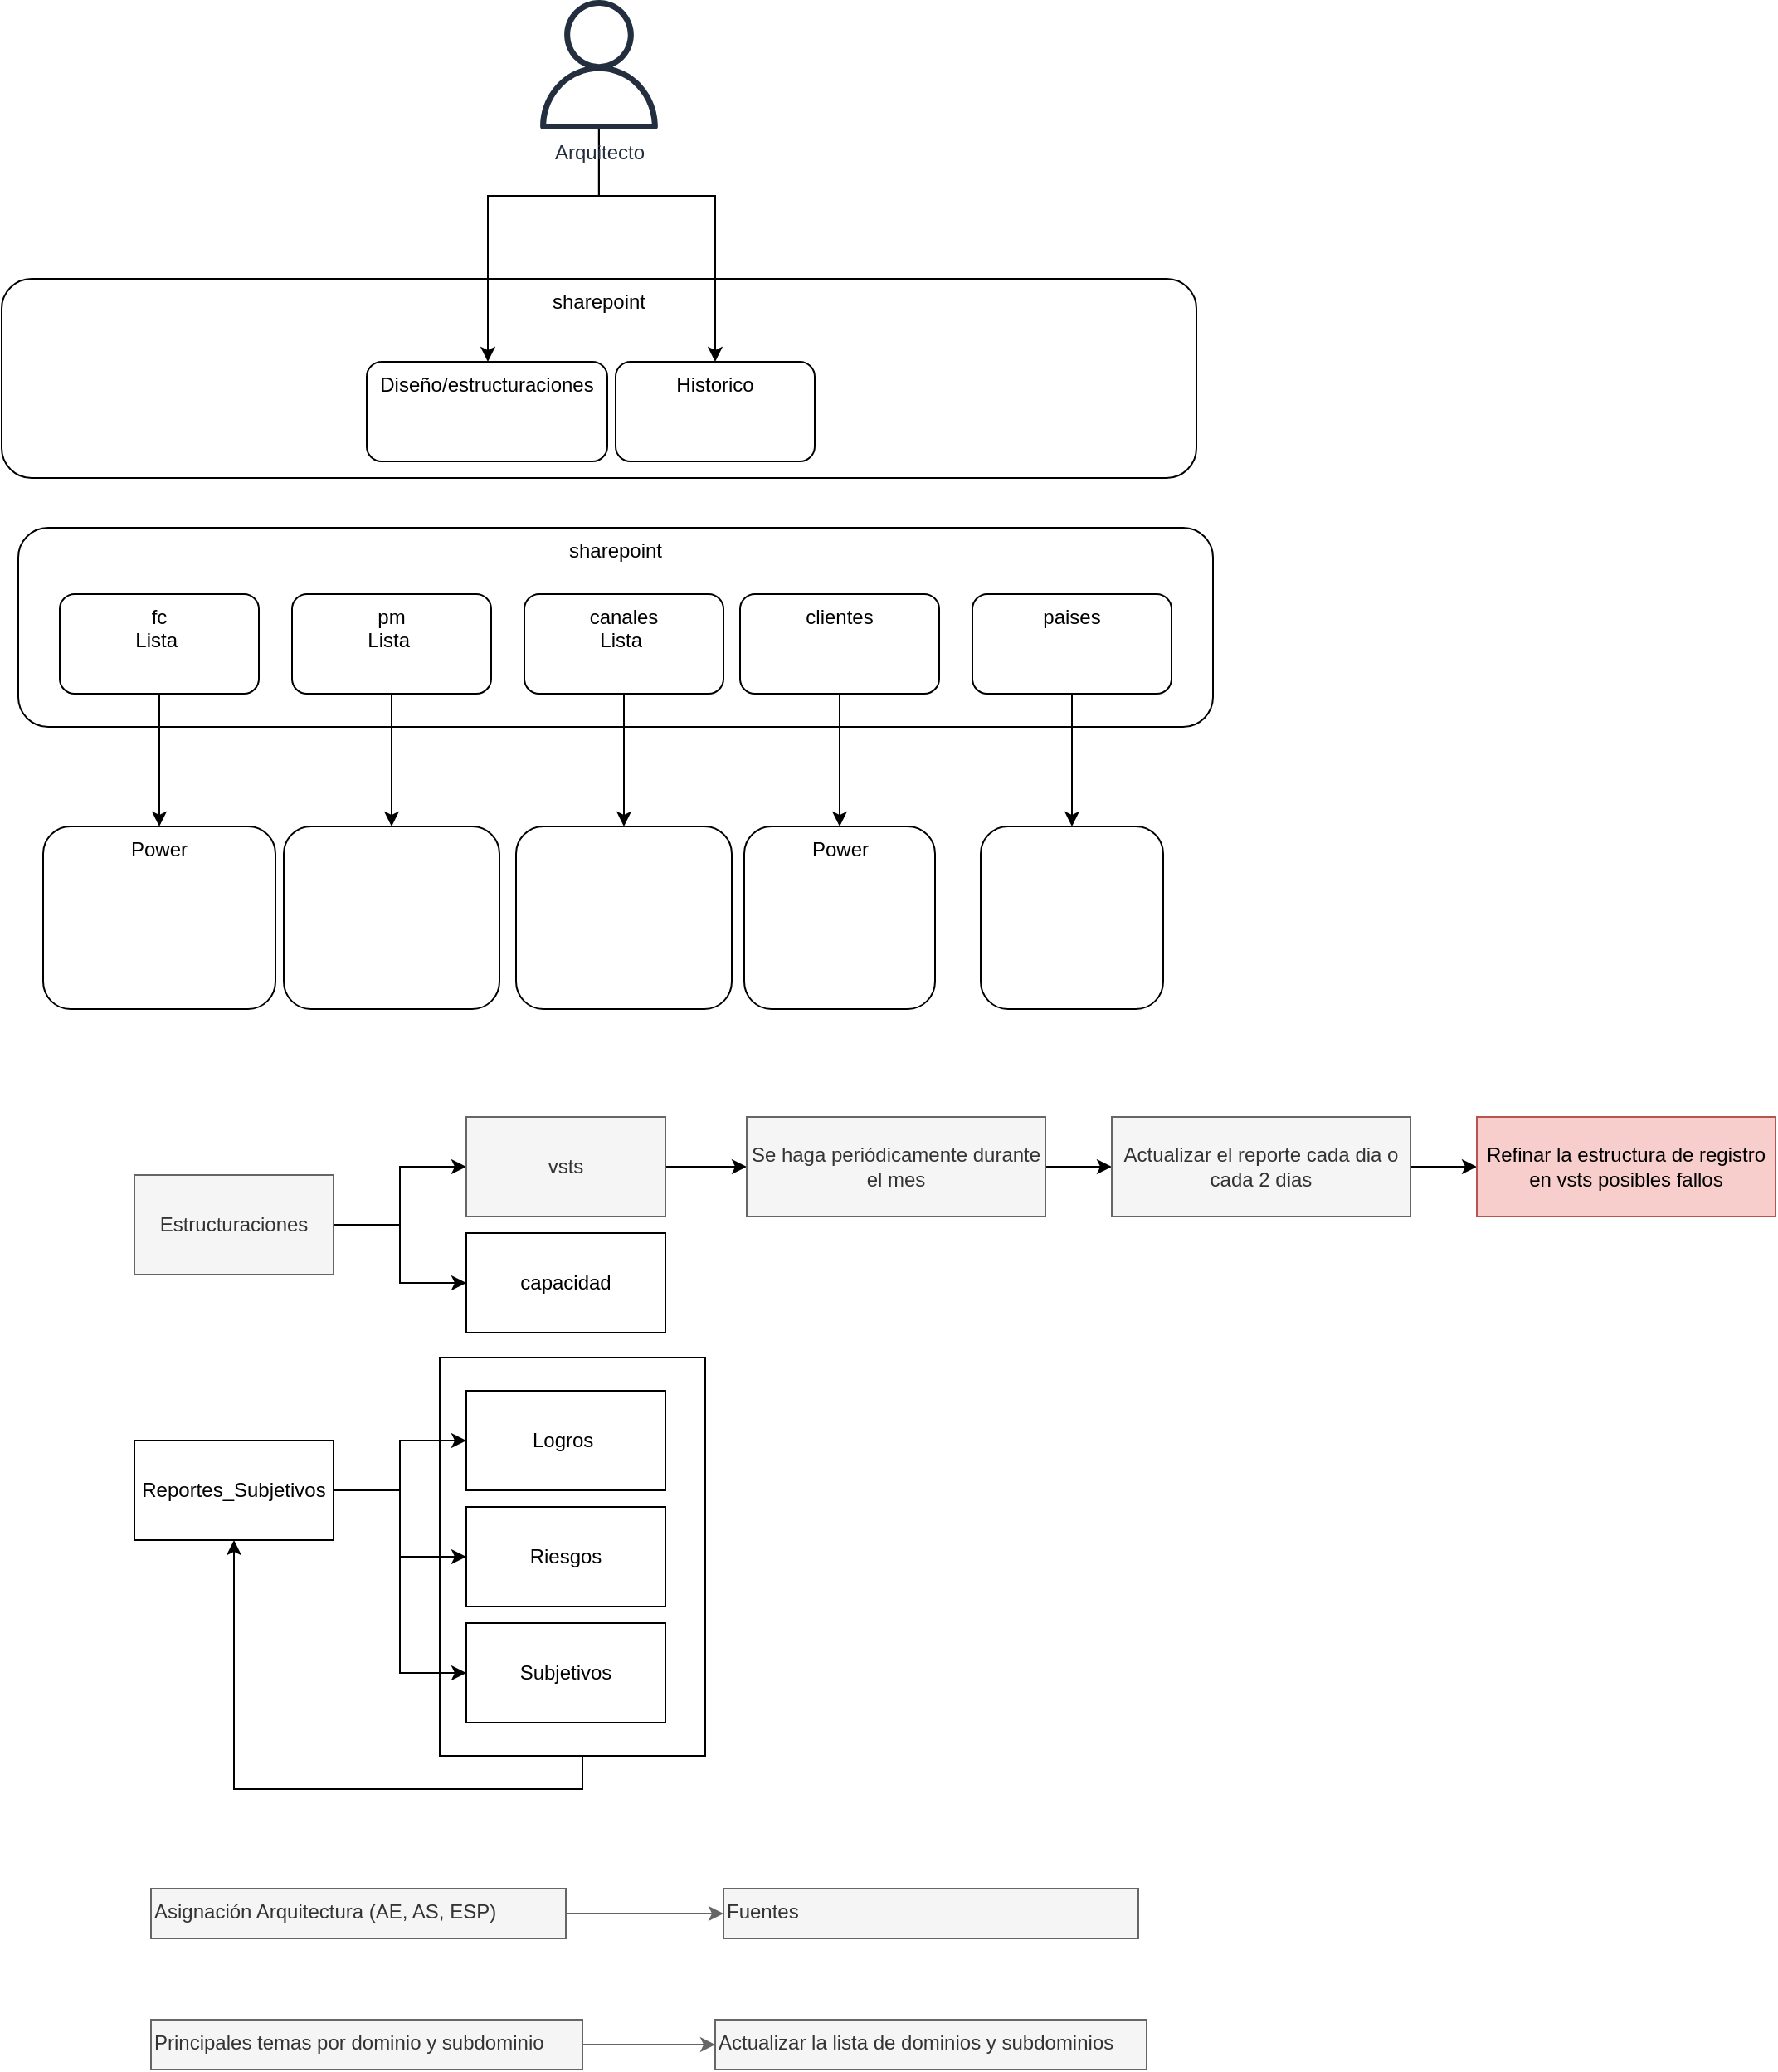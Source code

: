 <mxfile version="15.2.9" type="github"><diagram id="ZHWuaVDECsfV0hopP5iY" name="Arquitectura Virtual de bancolombia."><mxGraphModel dx="868" dy="1562" grid="1" gridSize="10" guides="1" tooltips="1" connect="1" arrows="1" fold="1" page="1" pageScale="1" pageWidth="827" pageHeight="1169" math="0" shadow="0"><root><mxCell id="D10ylvzGhHJVIzf4crUD-0"/><mxCell id="D10ylvzGhHJVIzf4crUD-1" parent="D10ylvzGhHJVIzf4crUD-0"/><mxCell id="dT7-VY1vDXMHIGkb9SNg-14" style="edgeStyle=orthogonalEdgeStyle;rounded=0;orthogonalLoop=1;jettySize=auto;html=1;entryX=0.5;entryY=1;entryDx=0;entryDy=0;" parent="D10ylvzGhHJVIzf4crUD-1" source="dT7-VY1vDXMHIGkb9SNg-13" target="dT7-VY1vDXMHIGkb9SNg-5" edge="1"><mxGeometry relative="1" as="geometry"><Array as="points"><mxPoint x="500" y="1000"/><mxPoint x="290" y="1000"/></Array></mxGeometry></mxCell><mxCell id="dT7-VY1vDXMHIGkb9SNg-13" value="" style="rounded=0;whiteSpace=wrap;html=1;" parent="D10ylvzGhHJVIzf4crUD-1" vertex="1"><mxGeometry x="414" y="740" width="160" height="240" as="geometry"/></mxCell><mxCell id="yxuDWpT4EwdMqw3Gfy8g-13" value="sharepoint" style="rounded=1;whiteSpace=wrap;html=1;horizontal=1;verticalAlign=top;" parent="D10ylvzGhHJVIzf4crUD-1" vertex="1"><mxGeometry x="160" y="240" width="720" height="120" as="geometry"/></mxCell><mxCell id="yxuDWpT4EwdMqw3Gfy8g-0" value="sharepoint" style="rounded=1;whiteSpace=wrap;html=1;horizontal=1;verticalAlign=top;" parent="D10ylvzGhHJVIzf4crUD-1" vertex="1"><mxGeometry x="150" y="90" width="720" height="120" as="geometry"/></mxCell><mxCell id="yxuDWpT4EwdMqw3Gfy8g-23" style="edgeStyle=orthogonalEdgeStyle;rounded=0;orthogonalLoop=1;jettySize=auto;html=1;" parent="D10ylvzGhHJVIzf4crUD-1" source="yxuDWpT4EwdMqw3Gfy8g-1" target="yxuDWpT4EwdMqw3Gfy8g-17" edge="1"><mxGeometry relative="1" as="geometry"/></mxCell><mxCell id="yxuDWpT4EwdMqw3Gfy8g-1" value="fc&lt;br&gt;Lista&amp;nbsp;" style="rounded=1;whiteSpace=wrap;html=1;verticalAlign=top;" parent="D10ylvzGhHJVIzf4crUD-1" vertex="1"><mxGeometry x="185" y="280" width="120" height="60" as="geometry"/></mxCell><mxCell id="yxuDWpT4EwdMqw3Gfy8g-30" style="edgeStyle=orthogonalEdgeStyle;rounded=0;orthogonalLoop=1;jettySize=auto;html=1;" parent="D10ylvzGhHJVIzf4crUD-1" source="yxuDWpT4EwdMqw3Gfy8g-2" target="yxuDWpT4EwdMqw3Gfy8g-27" edge="1"><mxGeometry relative="1" as="geometry"/></mxCell><mxCell id="yxuDWpT4EwdMqw3Gfy8g-2" value="paises" style="rounded=1;whiteSpace=wrap;html=1;verticalAlign=top;" parent="D10ylvzGhHJVIzf4crUD-1" vertex="1"><mxGeometry x="735" y="280" width="120" height="60" as="geometry"/></mxCell><mxCell id="yxuDWpT4EwdMqw3Gfy8g-29" style="edgeStyle=orthogonalEdgeStyle;rounded=0;orthogonalLoop=1;jettySize=auto;html=1;entryX=0.5;entryY=0;entryDx=0;entryDy=0;" parent="D10ylvzGhHJVIzf4crUD-1" source="yxuDWpT4EwdMqw3Gfy8g-3" target="yxuDWpT4EwdMqw3Gfy8g-26" edge="1"><mxGeometry relative="1" as="geometry"/></mxCell><mxCell id="yxuDWpT4EwdMqw3Gfy8g-3" value="clientes" style="rounded=1;whiteSpace=wrap;html=1;verticalAlign=top;" parent="D10ylvzGhHJVIzf4crUD-1" vertex="1"><mxGeometry x="595" y="280" width="120" height="60" as="geometry"/></mxCell><mxCell id="yxuDWpT4EwdMqw3Gfy8g-25" style="edgeStyle=orthogonalEdgeStyle;rounded=0;orthogonalLoop=1;jettySize=auto;html=1;entryX=0.5;entryY=0;entryDx=0;entryDy=0;" parent="D10ylvzGhHJVIzf4crUD-1" source="yxuDWpT4EwdMqw3Gfy8g-4" target="yxuDWpT4EwdMqw3Gfy8g-24" edge="1"><mxGeometry relative="1" as="geometry"/></mxCell><mxCell id="yxuDWpT4EwdMqw3Gfy8g-4" value="canales&lt;br&gt;Lista&amp;nbsp;" style="rounded=1;whiteSpace=wrap;html=1;verticalAlign=top;" parent="D10ylvzGhHJVIzf4crUD-1" vertex="1"><mxGeometry x="465" y="280" width="120" height="60" as="geometry"/></mxCell><mxCell id="yxuDWpT4EwdMqw3Gfy8g-22" style="edgeStyle=orthogonalEdgeStyle;rounded=0;orthogonalLoop=1;jettySize=auto;html=1;entryX=0.5;entryY=0;entryDx=0;entryDy=0;" parent="D10ylvzGhHJVIzf4crUD-1" source="yxuDWpT4EwdMqw3Gfy8g-5" target="yxuDWpT4EwdMqw3Gfy8g-19" edge="1"><mxGeometry relative="1" as="geometry"/></mxCell><mxCell id="yxuDWpT4EwdMqw3Gfy8g-5" value="pm&lt;br&gt;Lista&amp;nbsp;" style="rounded=1;whiteSpace=wrap;html=1;verticalAlign=top;" parent="D10ylvzGhHJVIzf4crUD-1" vertex="1"><mxGeometry x="325" y="280" width="120" height="60" as="geometry"/></mxCell><mxCell id="yxuDWpT4EwdMqw3Gfy8g-6" value="Historico" style="rounded=1;whiteSpace=wrap;html=1;verticalAlign=top;" parent="D10ylvzGhHJVIzf4crUD-1" vertex="1"><mxGeometry x="520" y="140" width="120" height="60" as="geometry"/></mxCell><mxCell id="yxuDWpT4EwdMqw3Gfy8g-7" value="Diseño/estructuraciones" style="rounded=1;whiteSpace=wrap;html=1;verticalAlign=top;" parent="D10ylvzGhHJVIzf4crUD-1" vertex="1"><mxGeometry x="370" y="140" width="145" height="60" as="geometry"/></mxCell><mxCell id="yxuDWpT4EwdMqw3Gfy8g-15" style="edgeStyle=orthogonalEdgeStyle;rounded=0;orthogonalLoop=1;jettySize=auto;html=1;" parent="D10ylvzGhHJVIzf4crUD-1" source="4N5NPEe8TfityTiu59J8-1" target="yxuDWpT4EwdMqw3Gfy8g-7" edge="1"><mxGeometry relative="1" as="geometry"><Array as="points"><mxPoint x="510" y="40"/><mxPoint x="443" y="40"/></Array><mxPoint x="510" as="sourcePoint"/></mxGeometry></mxCell><mxCell id="yxuDWpT4EwdMqw3Gfy8g-16" style="edgeStyle=orthogonalEdgeStyle;rounded=0;orthogonalLoop=1;jettySize=auto;html=1;" parent="D10ylvzGhHJVIzf4crUD-1" source="4N5NPEe8TfityTiu59J8-1" target="yxuDWpT4EwdMqw3Gfy8g-6" edge="1"><mxGeometry relative="1" as="geometry"><mxPoint x="510" as="sourcePoint"/><Array as="points"><mxPoint x="510" y="40"/><mxPoint x="580" y="40"/></Array></mxGeometry></mxCell><mxCell id="yxuDWpT4EwdMqw3Gfy8g-17" value="Power" style="rounded=1;whiteSpace=wrap;html=1;verticalAlign=top;" parent="D10ylvzGhHJVIzf4crUD-1" vertex="1"><mxGeometry x="175" y="420" width="140" height="110" as="geometry"/></mxCell><mxCell id="yxuDWpT4EwdMqw3Gfy8g-19" value="" style="rounded=1;whiteSpace=wrap;html=1;verticalAlign=top;" parent="D10ylvzGhHJVIzf4crUD-1" vertex="1"><mxGeometry x="320" y="420" width="130" height="110" as="geometry"/></mxCell><mxCell id="yxuDWpT4EwdMqw3Gfy8g-24" value="" style="rounded=1;whiteSpace=wrap;html=1;verticalAlign=top;" parent="D10ylvzGhHJVIzf4crUD-1" vertex="1"><mxGeometry x="460" y="420" width="130" height="110" as="geometry"/></mxCell><mxCell id="yxuDWpT4EwdMqw3Gfy8g-26" value="Power" style="rounded=1;whiteSpace=wrap;html=1;verticalAlign=top;" parent="D10ylvzGhHJVIzf4crUD-1" vertex="1"><mxGeometry x="597.5" y="420" width="115" height="110" as="geometry"/></mxCell><mxCell id="yxuDWpT4EwdMqw3Gfy8g-27" value="" style="rounded=1;whiteSpace=wrap;html=1;verticalAlign=top;" parent="D10ylvzGhHJVIzf4crUD-1" vertex="1"><mxGeometry x="740" y="420" width="110" height="110" as="geometry"/></mxCell><mxCell id="dT7-VY1vDXMHIGkb9SNg-2" value="" style="edgeStyle=orthogonalEdgeStyle;rounded=0;orthogonalLoop=1;jettySize=auto;html=1;" parent="D10ylvzGhHJVIzf4crUD-1" source="dT7-VY1vDXMHIGkb9SNg-0" target="dT7-VY1vDXMHIGkb9SNg-1" edge="1"><mxGeometry relative="1" as="geometry"/></mxCell><mxCell id="dT7-VY1vDXMHIGkb9SNg-4" style="edgeStyle=orthogonalEdgeStyle;rounded=0;orthogonalLoop=1;jettySize=auto;html=1;entryX=0;entryY=0.5;entryDx=0;entryDy=0;" parent="D10ylvzGhHJVIzf4crUD-1" source="dT7-VY1vDXMHIGkb9SNg-0" target="dT7-VY1vDXMHIGkb9SNg-3" edge="1"><mxGeometry relative="1" as="geometry"/></mxCell><mxCell id="dT7-VY1vDXMHIGkb9SNg-0" value="Estructuraciones" style="rounded=0;whiteSpace=wrap;html=1;fillColor=#f5f5f5;strokeColor=#666666;fontColor=#333333;" parent="D10ylvzGhHJVIzf4crUD-1" vertex="1"><mxGeometry x="230" y="630" width="120" height="60" as="geometry"/></mxCell><mxCell id="dT7-VY1vDXMHIGkb9SNg-26" value="" style="edgeStyle=orthogonalEdgeStyle;rounded=0;orthogonalLoop=1;jettySize=auto;html=1;" parent="D10ylvzGhHJVIzf4crUD-1" source="dT7-VY1vDXMHIGkb9SNg-1" target="dT7-VY1vDXMHIGkb9SNg-25" edge="1"><mxGeometry relative="1" as="geometry"/></mxCell><mxCell id="dT7-VY1vDXMHIGkb9SNg-1" value="vsts" style="rounded=0;whiteSpace=wrap;html=1;fillColor=#f5f5f5;strokeColor=#666666;fontColor=#333333;" parent="D10ylvzGhHJVIzf4crUD-1" vertex="1"><mxGeometry x="430" y="595" width="120" height="60" as="geometry"/></mxCell><mxCell id="dT7-VY1vDXMHIGkb9SNg-3" value="capacidad" style="rounded=0;whiteSpace=wrap;html=1;" parent="D10ylvzGhHJVIzf4crUD-1" vertex="1"><mxGeometry x="430" y="665" width="120" height="60" as="geometry"/></mxCell><mxCell id="dT7-VY1vDXMHIGkb9SNg-7" value="" style="edgeStyle=orthogonalEdgeStyle;rounded=0;orthogonalLoop=1;jettySize=auto;html=1;" parent="D10ylvzGhHJVIzf4crUD-1" source="dT7-VY1vDXMHIGkb9SNg-5" target="dT7-VY1vDXMHIGkb9SNg-6" edge="1"><mxGeometry relative="1" as="geometry"/></mxCell><mxCell id="dT7-VY1vDXMHIGkb9SNg-11" style="edgeStyle=orthogonalEdgeStyle;rounded=0;orthogonalLoop=1;jettySize=auto;html=1;entryX=0;entryY=0.5;entryDx=0;entryDy=0;" parent="D10ylvzGhHJVIzf4crUD-1" source="dT7-VY1vDXMHIGkb9SNg-5" target="dT7-VY1vDXMHIGkb9SNg-9" edge="1"><mxGeometry relative="1" as="geometry"/></mxCell><mxCell id="dT7-VY1vDXMHIGkb9SNg-12" style="edgeStyle=orthogonalEdgeStyle;rounded=0;orthogonalLoop=1;jettySize=auto;html=1;entryX=0;entryY=0.5;entryDx=0;entryDy=0;" parent="D10ylvzGhHJVIzf4crUD-1" source="dT7-VY1vDXMHIGkb9SNg-5" target="dT7-VY1vDXMHIGkb9SNg-10" edge="1"><mxGeometry relative="1" as="geometry"/></mxCell><mxCell id="dT7-VY1vDXMHIGkb9SNg-5" value="Reportes_Subjetivos" style="rounded=0;whiteSpace=wrap;html=1;" parent="D10ylvzGhHJVIzf4crUD-1" vertex="1"><mxGeometry x="230" y="790" width="120" height="60" as="geometry"/></mxCell><mxCell id="dT7-VY1vDXMHIGkb9SNg-6" value="Logros&amp;nbsp;" style="rounded=0;whiteSpace=wrap;html=1;" parent="D10ylvzGhHJVIzf4crUD-1" vertex="1"><mxGeometry x="430" y="760" width="120" height="60" as="geometry"/></mxCell><mxCell id="dT7-VY1vDXMHIGkb9SNg-9" value="Riesgos" style="rounded=0;whiteSpace=wrap;html=1;" parent="D10ylvzGhHJVIzf4crUD-1" vertex="1"><mxGeometry x="430" y="830" width="120" height="60" as="geometry"/></mxCell><mxCell id="dT7-VY1vDXMHIGkb9SNg-10" value="Subjetivos" style="rounded=0;whiteSpace=wrap;html=1;" parent="D10ylvzGhHJVIzf4crUD-1" vertex="1"><mxGeometry x="430" y="900" width="120" height="60" as="geometry"/></mxCell><mxCell id="dT7-VY1vDXMHIGkb9SNg-18" value="" style="edgeStyle=orthogonalEdgeStyle;rounded=0;orthogonalLoop=1;jettySize=auto;html=1;fillColor=#f5f5f5;strokeColor=#666666;" parent="D10ylvzGhHJVIzf4crUD-1" source="dT7-VY1vDXMHIGkb9SNg-15" target="dT7-VY1vDXMHIGkb9SNg-17" edge="1"><mxGeometry relative="1" as="geometry"/></mxCell><mxCell id="dT7-VY1vDXMHIGkb9SNg-15" value="Asignación Arquitectura (AE, AS, ESP)" style="text;whiteSpace=wrap;html=1;fillColor=#f5f5f5;strokeColor=#666666;fontColor=#333333;" parent="D10ylvzGhHJVIzf4crUD-1" vertex="1"><mxGeometry x="240" y="1060" width="250" height="30" as="geometry"/></mxCell><mxCell id="dT7-VY1vDXMHIGkb9SNg-24" value="" style="edgeStyle=orthogonalEdgeStyle;rounded=0;orthogonalLoop=1;jettySize=auto;html=1;fillColor=#f5f5f5;strokeColor=#666666;" parent="D10ylvzGhHJVIzf4crUD-1" source="dT7-VY1vDXMHIGkb9SNg-16" target="dT7-VY1vDXMHIGkb9SNg-23" edge="1"><mxGeometry relative="1" as="geometry"/></mxCell><mxCell id="dT7-VY1vDXMHIGkb9SNg-16" value="Principales temas​ por dominio y subdominio" style="text;whiteSpace=wrap;html=1;fillColor=#f5f5f5;strokeColor=#666666;fontColor=#333333;" parent="D10ylvzGhHJVIzf4crUD-1" vertex="1"><mxGeometry x="240" y="1139" width="260" height="30" as="geometry"/></mxCell><mxCell id="dT7-VY1vDXMHIGkb9SNg-17" value="Fuentes" style="text;whiteSpace=wrap;html=1;fillColor=#f5f5f5;strokeColor=#666666;fontColor=#333333;" parent="D10ylvzGhHJVIzf4crUD-1" vertex="1"><mxGeometry x="585" y="1060" width="250" height="30" as="geometry"/></mxCell><mxCell id="dT7-VY1vDXMHIGkb9SNg-23" value="Actualizar la lista de dominios y subdominios" style="text;whiteSpace=wrap;html=1;fillColor=#f5f5f5;strokeColor=#666666;fontColor=#333333;" parent="D10ylvzGhHJVIzf4crUD-1" vertex="1"><mxGeometry x="580" y="1139" width="260" height="30" as="geometry"/></mxCell><mxCell id="dT7-VY1vDXMHIGkb9SNg-28" value="" style="edgeStyle=orthogonalEdgeStyle;rounded=0;orthogonalLoop=1;jettySize=auto;html=1;" parent="D10ylvzGhHJVIzf4crUD-1" source="dT7-VY1vDXMHIGkb9SNg-25" target="dT7-VY1vDXMHIGkb9SNg-27" edge="1"><mxGeometry relative="1" as="geometry"/></mxCell><mxCell id="dT7-VY1vDXMHIGkb9SNg-25" value="Se haga periódicamente durante el mes" style="rounded=0;whiteSpace=wrap;html=1;fillColor=#f5f5f5;strokeColor=#666666;fontColor=#333333;" parent="D10ylvzGhHJVIzf4crUD-1" vertex="1"><mxGeometry x="599" y="595" width="180" height="60" as="geometry"/></mxCell><mxCell id="dT7-VY1vDXMHIGkb9SNg-30" value="" style="edgeStyle=orthogonalEdgeStyle;rounded=0;orthogonalLoop=1;jettySize=auto;html=1;" parent="D10ylvzGhHJVIzf4crUD-1" source="dT7-VY1vDXMHIGkb9SNg-27" target="dT7-VY1vDXMHIGkb9SNg-29" edge="1"><mxGeometry relative="1" as="geometry"/></mxCell><mxCell id="dT7-VY1vDXMHIGkb9SNg-27" value="Actualizar el reporte cada dia o cada 2 dias" style="rounded=0;whiteSpace=wrap;html=1;fillColor=#f5f5f5;strokeColor=#666666;fontColor=#333333;" parent="D10ylvzGhHJVIzf4crUD-1" vertex="1"><mxGeometry x="819" y="595" width="180" height="60" as="geometry"/></mxCell><mxCell id="dT7-VY1vDXMHIGkb9SNg-29" value="Refinar la estructura de registro en vsts posibles fallos" style="rounded=0;whiteSpace=wrap;html=1;fillColor=#f8cecc;strokeColor=#b85450;" parent="D10ylvzGhHJVIzf4crUD-1" vertex="1"><mxGeometry x="1039" y="595" width="180" height="60" as="geometry"/></mxCell><mxCell id="4N5NPEe8TfityTiu59J8-1" value="Arquitecto" style="sketch=0;outlineConnect=0;fontColor=#232F3E;gradientColor=none;fillColor=#232F3E;strokeColor=none;dashed=0;verticalLabelPosition=bottom;verticalAlign=top;align=center;html=1;fontSize=12;fontStyle=0;aspect=fixed;pointerEvents=1;shape=mxgraph.aws4.user;" vertex="1" parent="D10ylvzGhHJVIzf4crUD-1"><mxGeometry x="471" y="-78" width="78" height="78" as="geometry"/></mxCell></root></mxGraphModel></diagram></mxfile>